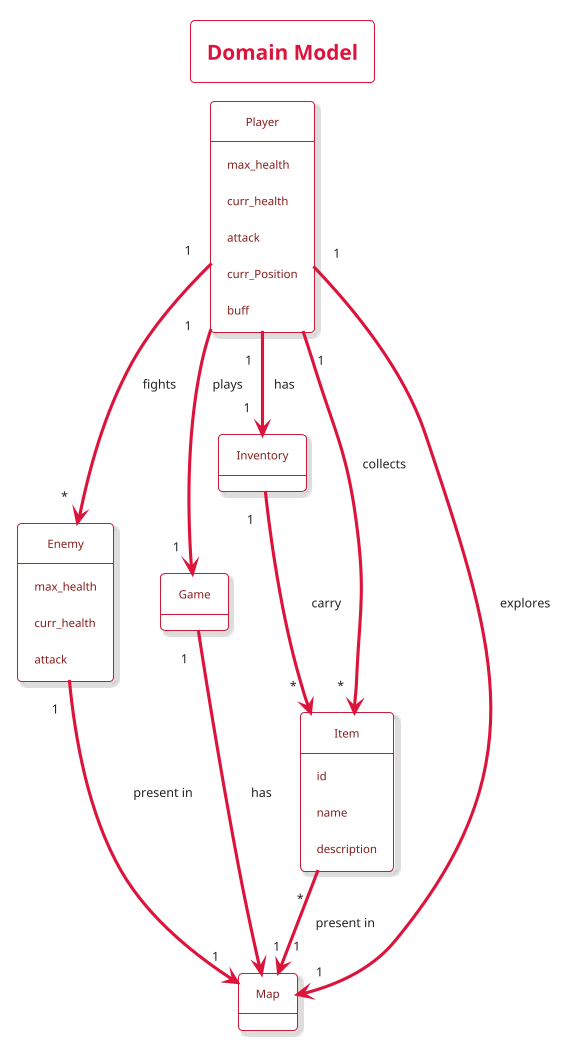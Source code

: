 @startuml DomainModel

!theme materia-outline

skinparam ArrowColor #DC143C
skinparam BackgroundColor #FFFFFF

skinparam ObjectBorderColor #C41E3A
skinparam ObjectFontColor #831D1C

skinparam titleBorderColor #DC143C
skinparam titleFontColor #DC143C

title Domain Model

object Player {
  max_health
  curr_health
  attack
  curr_Position
  buff
  }
  
object Enemy{
  max_health
  curr_health
  attack
  }

object Game

object Inventory

object Item {
  id
  name
  description
  }

object Map {

  }


Player "1" --> "1" Game: plays
Player "1" --> "*" Enemy: fights
Player "1" --> "1" Map: explores
Player "1" --> "1" Inventory: has
Player "1" --> "*" Item: collects

Game "1" --> "1" Map: has
Item "*" --> "1" Map: present in
Inventory "1" --> "*" Item: carry
Enemy "1" --> "1" Map: present in 

@enduml
